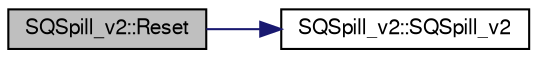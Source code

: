 digraph "SQSpill_v2::Reset"
{
  bgcolor="transparent";
  edge [fontname="FreeSans",fontsize="10",labelfontname="FreeSans",labelfontsize="10"];
  node [fontname="FreeSans",fontsize="10",shape=record];
  rankdir="LR";
  Node1 [label="SQSpill_v2::Reset",height=0.2,width=0.4,color="black", fillcolor="grey75", style="filled" fontcolor="black"];
  Node1 -> Node2 [color="midnightblue",fontsize="10",style="solid",fontname="FreeSans"];
  Node2 [label="SQSpill_v2::SQSpill_v2",height=0.2,width=0.4,color="black",URL="$d0/d1f/classSQSpill__v2.html#ab064a5faedddc177d0a9b2ee013a5cc1"];
}
